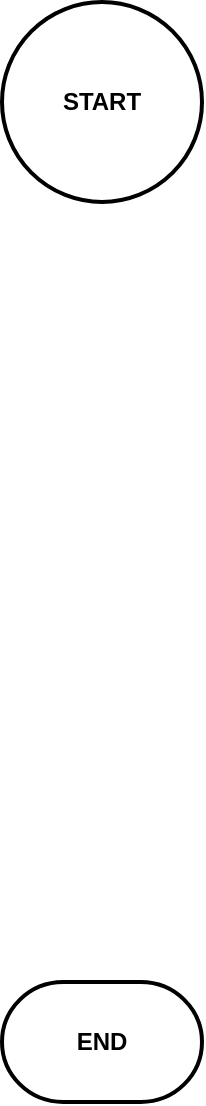 <mxfile version="12.7.4" type="github">
  <diagram name="Page-1" id="74e2e168-ea6b-b213-b513-2b3c1d86103e">
    <mxGraphModel dx="942" dy="589" grid="1" gridSize="10" guides="1" tooltips="1" connect="1" arrows="1" fold="1" page="1" pageScale="1" pageWidth="1100" pageHeight="850" background="#ffffff" math="0" shadow="0">
      <root>
        <mxCell id="0" />
        <mxCell id="1" parent="0" />
        <mxCell id="7ey_79lGezMGwhzF4qMC-2" value="&lt;b&gt;START&lt;/b&gt;" style="strokeWidth=2;html=1;shape=mxgraph.flowchart.start_2;whiteSpace=wrap;" vertex="1" parent="1">
          <mxGeometry x="440" y="50" width="100" height="100" as="geometry" />
        </mxCell>
        <mxCell id="7ey_79lGezMGwhzF4qMC-3" value="&lt;b&gt;END&lt;/b&gt;" style="strokeWidth=2;html=1;shape=mxgraph.flowchart.terminator;whiteSpace=wrap;" vertex="1" parent="1">
          <mxGeometry x="440" y="540" width="100" height="60" as="geometry" />
        </mxCell>
      </root>
    </mxGraphModel>
  </diagram>
</mxfile>

